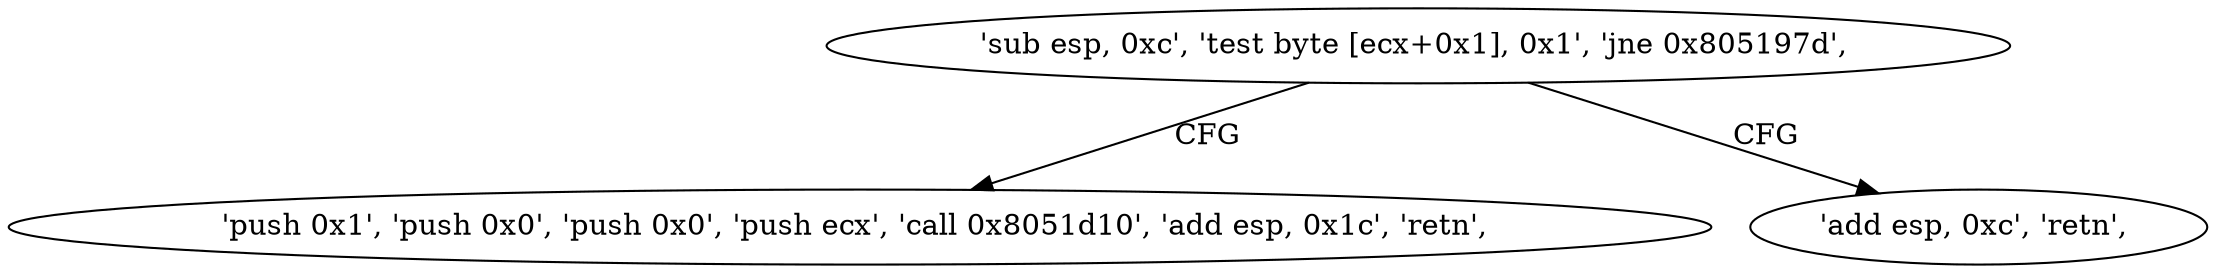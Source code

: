 digraph "func" {
"134551920" [label = "'sub esp, 0xc', 'test byte [ecx+0x1], 0x1', 'jne 0x805197d', " ]
"134551933" [label = "'push 0x1', 'push 0x0', 'push 0x0', 'push ecx', 'call 0x8051d10', 'add esp, 0x1c', 'retn', " ]
"134551929" [label = "'add esp, 0xc', 'retn', " ]
"134551920" -> "134551933" [ label = "CFG" ]
"134551920" -> "134551929" [ label = "CFG" ]
}
